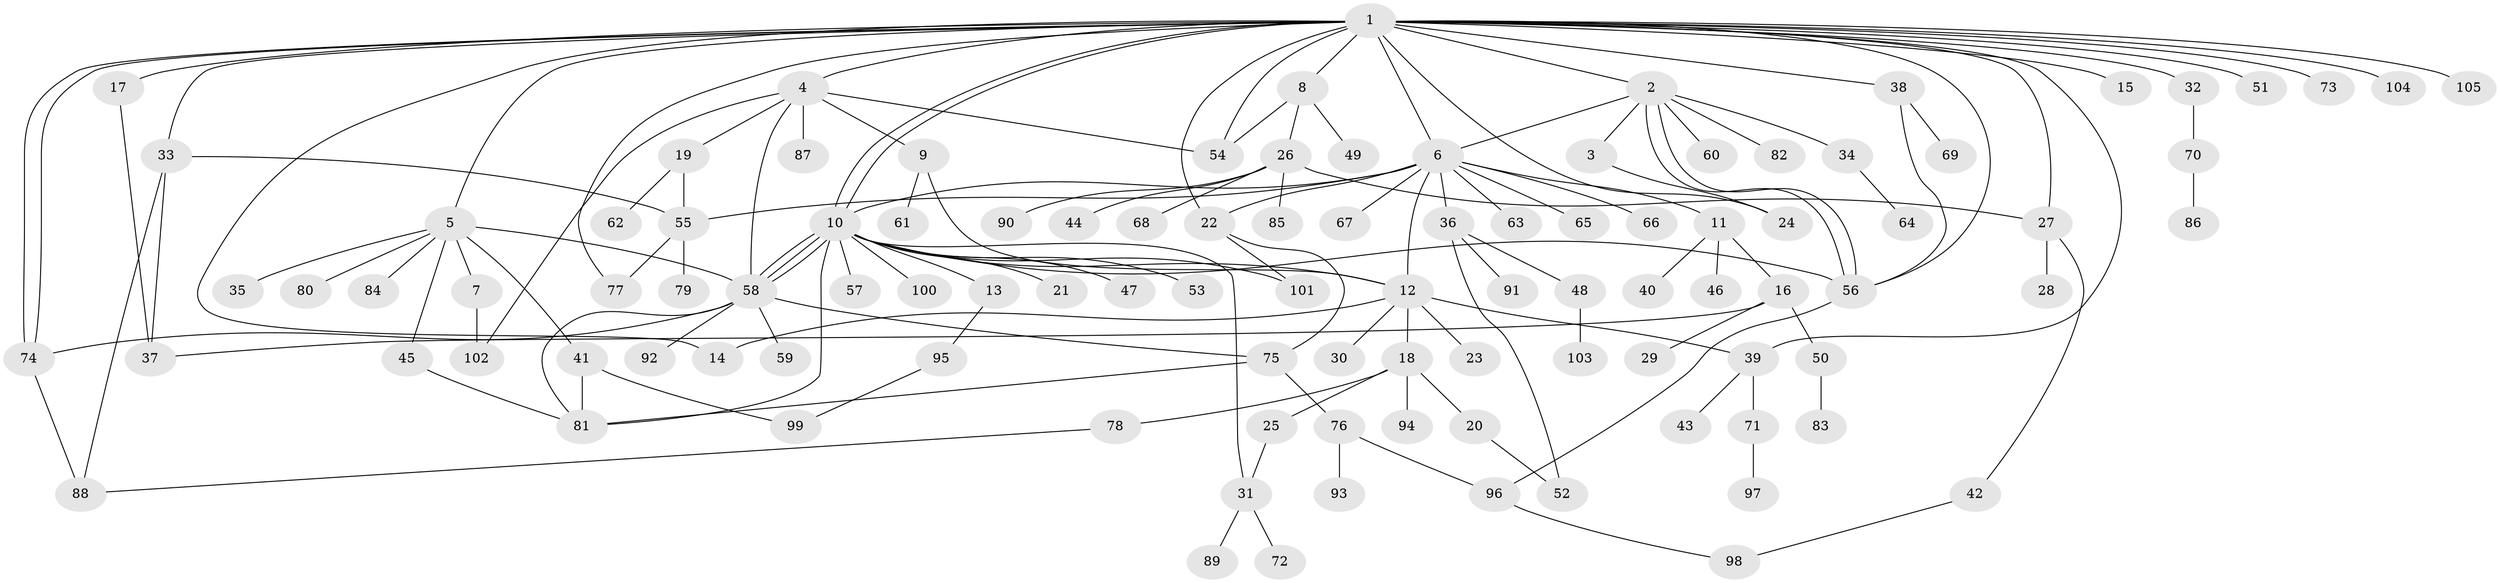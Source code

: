 // coarse degree distribution, {23: 0.013157894736842105, 8: 0.02631578947368421, 2: 0.18421052631578946, 6: 0.013157894736842105, 12: 0.013157894736842105, 4: 0.06578947368421052, 3: 0.039473684210526314, 15: 0.013157894736842105, 7: 0.039473684210526314, 1: 0.5263157894736842, 5: 0.05263157894736842, 10: 0.013157894736842105}
// Generated by graph-tools (version 1.1) at 2025/23/03/03/25 07:23:48]
// undirected, 105 vertices, 145 edges
graph export_dot {
graph [start="1"]
  node [color=gray90,style=filled];
  1;
  2;
  3;
  4;
  5;
  6;
  7;
  8;
  9;
  10;
  11;
  12;
  13;
  14;
  15;
  16;
  17;
  18;
  19;
  20;
  21;
  22;
  23;
  24;
  25;
  26;
  27;
  28;
  29;
  30;
  31;
  32;
  33;
  34;
  35;
  36;
  37;
  38;
  39;
  40;
  41;
  42;
  43;
  44;
  45;
  46;
  47;
  48;
  49;
  50;
  51;
  52;
  53;
  54;
  55;
  56;
  57;
  58;
  59;
  60;
  61;
  62;
  63;
  64;
  65;
  66;
  67;
  68;
  69;
  70;
  71;
  72;
  73;
  74;
  75;
  76;
  77;
  78;
  79;
  80;
  81;
  82;
  83;
  84;
  85;
  86;
  87;
  88;
  89;
  90;
  91;
  92;
  93;
  94;
  95;
  96;
  97;
  98;
  99;
  100;
  101;
  102;
  103;
  104;
  105;
  1 -- 2;
  1 -- 4;
  1 -- 5;
  1 -- 6;
  1 -- 8;
  1 -- 10;
  1 -- 10;
  1 -- 14;
  1 -- 15;
  1 -- 17;
  1 -- 22;
  1 -- 24;
  1 -- 27;
  1 -- 32;
  1 -- 33;
  1 -- 38;
  1 -- 39;
  1 -- 51;
  1 -- 54;
  1 -- 56;
  1 -- 73;
  1 -- 74;
  1 -- 74;
  1 -- 77;
  1 -- 104;
  1 -- 105;
  2 -- 3;
  2 -- 6;
  2 -- 34;
  2 -- 56;
  2 -- 56;
  2 -- 60;
  2 -- 82;
  3 -- 24;
  4 -- 9;
  4 -- 19;
  4 -- 54;
  4 -- 58;
  4 -- 87;
  4 -- 102;
  5 -- 7;
  5 -- 35;
  5 -- 41;
  5 -- 45;
  5 -- 58;
  5 -- 80;
  5 -- 84;
  6 -- 10;
  6 -- 11;
  6 -- 12;
  6 -- 22;
  6 -- 36;
  6 -- 55;
  6 -- 63;
  6 -- 65;
  6 -- 66;
  6 -- 67;
  7 -- 102;
  8 -- 26;
  8 -- 49;
  8 -- 54;
  9 -- 12;
  9 -- 61;
  10 -- 12;
  10 -- 13;
  10 -- 21;
  10 -- 31;
  10 -- 47;
  10 -- 53;
  10 -- 56;
  10 -- 57;
  10 -- 58;
  10 -- 58;
  10 -- 58;
  10 -- 81;
  10 -- 100;
  10 -- 101;
  11 -- 16;
  11 -- 40;
  11 -- 46;
  12 -- 14;
  12 -- 18;
  12 -- 23;
  12 -- 30;
  12 -- 39;
  13 -- 95;
  16 -- 29;
  16 -- 37;
  16 -- 50;
  17 -- 37;
  18 -- 20;
  18 -- 25;
  18 -- 78;
  18 -- 94;
  19 -- 55;
  19 -- 62;
  20 -- 52;
  22 -- 75;
  22 -- 101;
  25 -- 31;
  26 -- 27;
  26 -- 44;
  26 -- 68;
  26 -- 85;
  26 -- 90;
  27 -- 28;
  27 -- 42;
  31 -- 72;
  31 -- 89;
  32 -- 70;
  33 -- 37;
  33 -- 55;
  33 -- 88;
  34 -- 64;
  36 -- 48;
  36 -- 52;
  36 -- 91;
  38 -- 56;
  38 -- 69;
  39 -- 43;
  39 -- 71;
  41 -- 81;
  41 -- 99;
  42 -- 98;
  45 -- 81;
  48 -- 103;
  50 -- 83;
  55 -- 77;
  55 -- 79;
  56 -- 96;
  58 -- 59;
  58 -- 74;
  58 -- 75;
  58 -- 81;
  58 -- 92;
  70 -- 86;
  71 -- 97;
  74 -- 88;
  75 -- 76;
  75 -- 81;
  76 -- 93;
  76 -- 96;
  78 -- 88;
  95 -- 99;
  96 -- 98;
}

